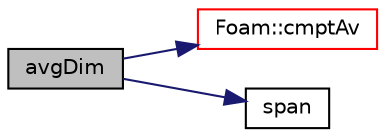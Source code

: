 digraph "avgDim"
{
  bgcolor="transparent";
  edge [fontname="Helvetica",fontsize="10",labelfontname="Helvetica",labelfontsize="10"];
  node [fontname="Helvetica",fontsize="10",shape=record];
  rankdir="LR";
  Node1 [label="avgDim",height=0.2,width=0.4,color="black", fillcolor="grey75", style="filled", fontcolor="black"];
  Node1 -> Node2 [color="midnightblue",fontsize="10",style="solid",fontname="Helvetica"];
  Node2 [label="Foam::cmptAv",height=0.2,width=0.4,color="red",URL="$a10733.html#a7af056d5acb329854c78eb3267468c11"];
  Node1 -> Node3 [color="midnightblue",fontsize="10",style="solid",fontname="Helvetica"];
  Node3 [label="span",height=0.2,width=0.4,color="black",URL="$a00156.html#a2d9f25638302501b870cd5be87974010",tooltip="The bounding box span (from minimum to maximum) "];
}
